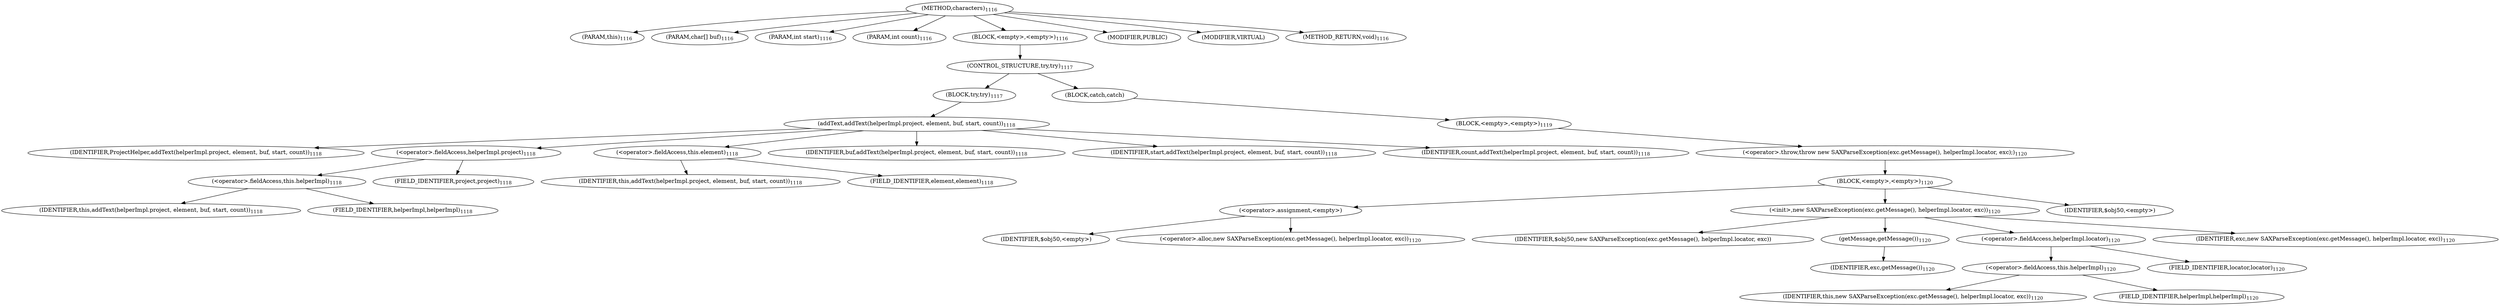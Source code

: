 digraph "characters" {  
"2363" [label = <(METHOD,characters)<SUB>1116</SUB>> ]
"2364" [label = <(PARAM,this)<SUB>1116</SUB>> ]
"2365" [label = <(PARAM,char[] buf)<SUB>1116</SUB>> ]
"2366" [label = <(PARAM,int start)<SUB>1116</SUB>> ]
"2367" [label = <(PARAM,int count)<SUB>1116</SUB>> ]
"2368" [label = <(BLOCK,&lt;empty&gt;,&lt;empty&gt;)<SUB>1116</SUB>> ]
"2369" [label = <(CONTROL_STRUCTURE,try,try)<SUB>1117</SUB>> ]
"2370" [label = <(BLOCK,try,try)<SUB>1117</SUB>> ]
"2371" [label = <(addText,addText(helperImpl.project, element, buf, start, count))<SUB>1118</SUB>> ]
"2372" [label = <(IDENTIFIER,ProjectHelper,addText(helperImpl.project, element, buf, start, count))<SUB>1118</SUB>> ]
"2373" [label = <(&lt;operator&gt;.fieldAccess,helperImpl.project)<SUB>1118</SUB>> ]
"2374" [label = <(&lt;operator&gt;.fieldAccess,this.helperImpl)<SUB>1118</SUB>> ]
"2375" [label = <(IDENTIFIER,this,addText(helperImpl.project, element, buf, start, count))<SUB>1118</SUB>> ]
"2376" [label = <(FIELD_IDENTIFIER,helperImpl,helperImpl)<SUB>1118</SUB>> ]
"2377" [label = <(FIELD_IDENTIFIER,project,project)<SUB>1118</SUB>> ]
"2378" [label = <(&lt;operator&gt;.fieldAccess,this.element)<SUB>1118</SUB>> ]
"2379" [label = <(IDENTIFIER,this,addText(helperImpl.project, element, buf, start, count))<SUB>1118</SUB>> ]
"2380" [label = <(FIELD_IDENTIFIER,element,element)<SUB>1118</SUB>> ]
"2381" [label = <(IDENTIFIER,buf,addText(helperImpl.project, element, buf, start, count))<SUB>1118</SUB>> ]
"2382" [label = <(IDENTIFIER,start,addText(helperImpl.project, element, buf, start, count))<SUB>1118</SUB>> ]
"2383" [label = <(IDENTIFIER,count,addText(helperImpl.project, element, buf, start, count))<SUB>1118</SUB>> ]
"2384" [label = <(BLOCK,catch,catch)> ]
"2385" [label = <(BLOCK,&lt;empty&gt;,&lt;empty&gt;)<SUB>1119</SUB>> ]
"2386" [label = <(&lt;operator&gt;.throw,throw new SAXParseException(exc.getMessage(), helperImpl.locator, exc);)<SUB>1120</SUB>> ]
"2387" [label = <(BLOCK,&lt;empty&gt;,&lt;empty&gt;)<SUB>1120</SUB>> ]
"2388" [label = <(&lt;operator&gt;.assignment,&lt;empty&gt;)> ]
"2389" [label = <(IDENTIFIER,$obj50,&lt;empty&gt;)> ]
"2390" [label = <(&lt;operator&gt;.alloc,new SAXParseException(exc.getMessage(), helperImpl.locator, exc))<SUB>1120</SUB>> ]
"2391" [label = <(&lt;init&gt;,new SAXParseException(exc.getMessage(), helperImpl.locator, exc))<SUB>1120</SUB>> ]
"2392" [label = <(IDENTIFIER,$obj50,new SAXParseException(exc.getMessage(), helperImpl.locator, exc))> ]
"2393" [label = <(getMessage,getMessage())<SUB>1120</SUB>> ]
"2394" [label = <(IDENTIFIER,exc,getMessage())<SUB>1120</SUB>> ]
"2395" [label = <(&lt;operator&gt;.fieldAccess,helperImpl.locator)<SUB>1120</SUB>> ]
"2396" [label = <(&lt;operator&gt;.fieldAccess,this.helperImpl)<SUB>1120</SUB>> ]
"2397" [label = <(IDENTIFIER,this,new SAXParseException(exc.getMessage(), helperImpl.locator, exc))<SUB>1120</SUB>> ]
"2398" [label = <(FIELD_IDENTIFIER,helperImpl,helperImpl)<SUB>1120</SUB>> ]
"2399" [label = <(FIELD_IDENTIFIER,locator,locator)<SUB>1120</SUB>> ]
"2400" [label = <(IDENTIFIER,exc,new SAXParseException(exc.getMessage(), helperImpl.locator, exc))<SUB>1120</SUB>> ]
"2401" [label = <(IDENTIFIER,$obj50,&lt;empty&gt;)> ]
"2402" [label = <(MODIFIER,PUBLIC)> ]
"2403" [label = <(MODIFIER,VIRTUAL)> ]
"2404" [label = <(METHOD_RETURN,void)<SUB>1116</SUB>> ]
  "2363" -> "2364" 
  "2363" -> "2365" 
  "2363" -> "2366" 
  "2363" -> "2367" 
  "2363" -> "2368" 
  "2363" -> "2402" 
  "2363" -> "2403" 
  "2363" -> "2404" 
  "2368" -> "2369" 
  "2369" -> "2370" 
  "2369" -> "2384" 
  "2370" -> "2371" 
  "2371" -> "2372" 
  "2371" -> "2373" 
  "2371" -> "2378" 
  "2371" -> "2381" 
  "2371" -> "2382" 
  "2371" -> "2383" 
  "2373" -> "2374" 
  "2373" -> "2377" 
  "2374" -> "2375" 
  "2374" -> "2376" 
  "2378" -> "2379" 
  "2378" -> "2380" 
  "2384" -> "2385" 
  "2385" -> "2386" 
  "2386" -> "2387" 
  "2387" -> "2388" 
  "2387" -> "2391" 
  "2387" -> "2401" 
  "2388" -> "2389" 
  "2388" -> "2390" 
  "2391" -> "2392" 
  "2391" -> "2393" 
  "2391" -> "2395" 
  "2391" -> "2400" 
  "2393" -> "2394" 
  "2395" -> "2396" 
  "2395" -> "2399" 
  "2396" -> "2397" 
  "2396" -> "2398" 
}
